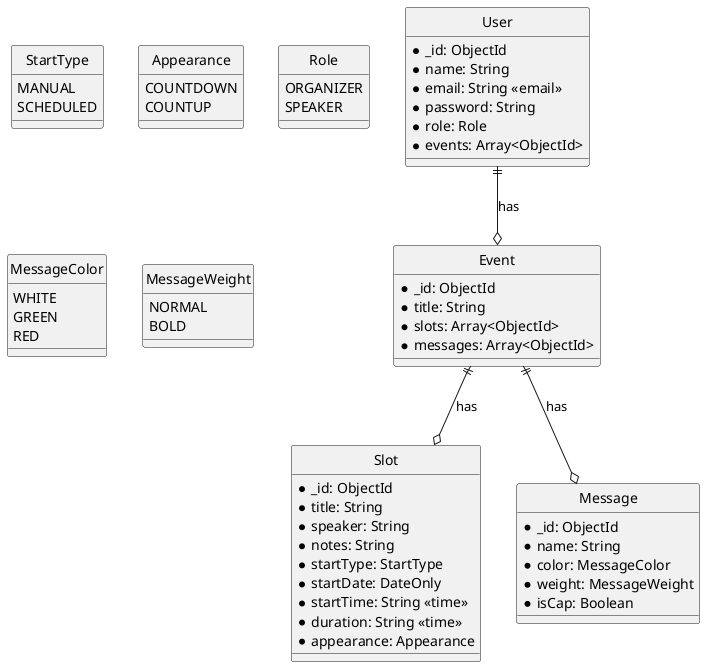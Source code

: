 @startuml Pitchtrack

skinparam style strictuml
skinparam DefaultFontName Arial

entity Slot {
  * _id: ObjectId
  * title: String
  * speaker: String
  * notes: String
  * startType: StartType
  * startDate: DateOnly
  * startTime: String <<time>>
  * duration: String <<time>>
  * appearance: Appearance
}

entity User {
  * _id: ObjectId
  * name: String
  * email: String <<email>>
  * password: String
  * role: Role
  * events: Array<ObjectId>
}

entity Event {
  * _id: ObjectId
  * title: String
  * slots: Array<ObjectId>
  * messages: Array<ObjectId>
}

entity Message {
  * _id: ObjectId
  * name: String
  * color: MessageColor
  * weight: MessageWeight
  * isCap: Boolean
}

enum StartType {
  MANUAL
  SCHEDULED
}

enum Appearance {
  COUNTDOWN
  COUNTUP
}

enum Role {
  ORGANIZER
  SPEAKER
}

enum MessageColor {
  WHITE
  GREEN
  RED
}

enum MessageWeight {
  NORMAL
  BOLD
}

Event ||--o Slot : has
Event ||--o Message : has
User ||--o Event : has

' object Slot {
'   _id: string,
'   title: string,
'   speaker: string,
'   notes: string,
'   startType: StartType,
'   startDate: dd-mm-yyyy,
'   startTime: hh:mm,
'   endTime: hh:mm,
'   duration: hh:mm:ss,
'   appearance: CountDown | CountUp,
'   message: 'This is a message',
'   warningTime: mm:ss,
'   dangerTime: mm:ss,
'   warningColor: string,
'   dangerColor: string,
'   warningSound: string,
'   dangerSound: string,
'   flash: boolean,
'   flashCount: number,
'   sortOrder: 1,
'   status: Active | Inactive,
'   startCountAt: hh:mm:ss,
' }

' object Event {
'   title: string,
'   isrunning: boolean,
'   user: User.object.ref,
'   slots: [Slot._id],
'   messages: [Message._id],
' }

' object Message {
'   message: string,
'   color: White | Green | Red,
'   weight: Normal | Bold,
'   cap: Boolean,
' }

' object User {
'   _id: ObjectId,
'   name: string,
'   email: string,
'   password: string,
'   role: Organizer | Speaker,
'   events: [Event._id]
' }

@enduml